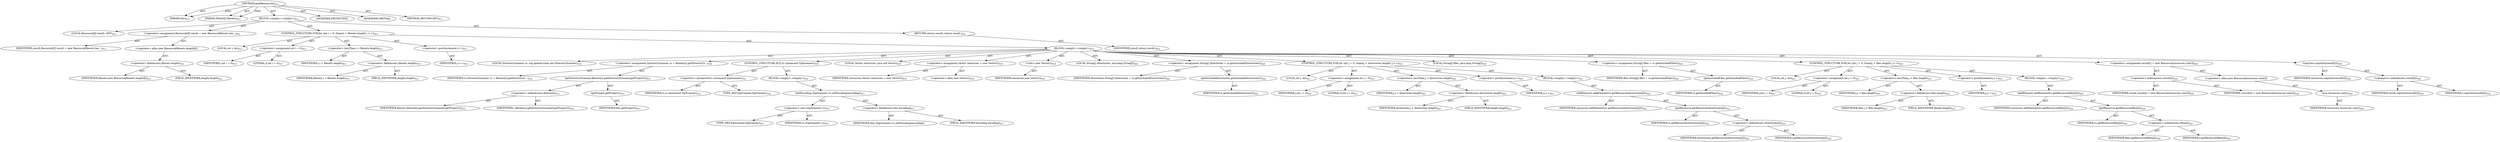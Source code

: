 digraph "grabResources" {  
"111669149725" [label = <(METHOD,grabResources)<SUB>911</SUB>> ]
"115964117002" [label = <(PARAM,this)<SUB>911</SUB>> ]
"115964117050" [label = <(PARAM,FileSet[] filesets)<SUB>911</SUB>> ]
"25769803917" [label = <(BLOCK,&lt;empty&gt;,&lt;empty&gt;)<SUB>911</SUB>> ]
"94489280590" [label = <(LOCAL,Resource[][] result: ANY)<SUB>912</SUB>> ]
"30064771780" [label = <(&lt;operator&gt;.assignment,Resource[][] result = new Resource[filesets.len...)<SUB>912</SUB>> ]
"68719477349" [label = <(IDENTIFIER,result,Resource[][] result = new Resource[filesets.len...)<SUB>912</SUB>> ]
"30064771781" [label = <(&lt;operator&gt;.alloc,new Resource[filesets.length][])> ]
"30064771782" [label = <(&lt;operator&gt;.fieldAccess,filesets.length)<SUB>912</SUB>> ]
"68719477350" [label = <(IDENTIFIER,filesets,new Resource[filesets.length][])<SUB>912</SUB>> ]
"55834574978" [label = <(FIELD_IDENTIFIER,length,length)<SUB>912</SUB>> ]
"47244640354" [label = <(CONTROL_STRUCTURE,FOR,for (int i = 0; Some(i &lt; filesets.length); i++))<SUB>913</SUB>> ]
"94489280591" [label = <(LOCAL,int i: int)<SUB>913</SUB>> ]
"30064771783" [label = <(&lt;operator&gt;.assignment,int i = 0)<SUB>913</SUB>> ]
"68719477351" [label = <(IDENTIFIER,i,int i = 0)<SUB>913</SUB>> ]
"90194313362" [label = <(LITERAL,0,int i = 0)<SUB>913</SUB>> ]
"30064771784" [label = <(&lt;operator&gt;.lessThan,i &lt; filesets.length)<SUB>913</SUB>> ]
"68719477352" [label = <(IDENTIFIER,i,i &lt; filesets.length)<SUB>913</SUB>> ]
"30064771785" [label = <(&lt;operator&gt;.fieldAccess,filesets.length)<SUB>913</SUB>> ]
"68719477353" [label = <(IDENTIFIER,filesets,i &lt; filesets.length)<SUB>913</SUB>> ]
"55834574979" [label = <(FIELD_IDENTIFIER,length,length)<SUB>913</SUB>> ]
"30064771786" [label = <(&lt;operator&gt;.postIncrement,i++)<SUB>913</SUB>> ]
"68719477354" [label = <(IDENTIFIER,i,i++)<SUB>913</SUB>> ]
"25769803918" [label = <(BLOCK,&lt;empty&gt;,&lt;empty&gt;)<SUB>913</SUB>> ]
"94489280592" [label = <(LOCAL,DirectoryScanner rs: org.apache.tools.ant.DirectoryScanner)<SUB>914</SUB>> ]
"30064771787" [label = <(&lt;operator&gt;.assignment,DirectoryScanner rs = filesets[i].getDirectoryS...)<SUB>914</SUB>> ]
"68719477355" [label = <(IDENTIFIER,rs,DirectoryScanner rs = filesets[i].getDirectoryS...)<SUB>914</SUB>> ]
"30064771788" [label = <(getDirectoryScanner,filesets[i].getDirectoryScanner(getProject()))<SUB>915</SUB>> ]
"30064771789" [label = <(&lt;operator&gt;.indexAccess,filesets[i])<SUB>915</SUB>> ]
"68719477356" [label = <(IDENTIFIER,filesets,filesets[i].getDirectoryScanner(getProject()))<SUB>915</SUB>> ]
"68719477357" [label = <(IDENTIFIER,i,filesets[i].getDirectoryScanner(getProject()))<SUB>915</SUB>> ]
"30064771790" [label = <(getProject,getProject())<SUB>915</SUB>> ]
"68719476795" [label = <(IDENTIFIER,this,getProject())<SUB>915</SUB>> ]
"47244640355" [label = <(CONTROL_STRUCTURE,IF,if (rs instanceof ZipScanner))<SUB>916</SUB>> ]
"30064771791" [label = <(&lt;operator&gt;.instanceOf,rs instanceof ZipScanner)<SUB>916</SUB>> ]
"68719477358" [label = <(IDENTIFIER,rs,rs instanceof ZipScanner)<SUB>916</SUB>> ]
"180388626449" [label = <(TYPE_REF,ZipScanner,ZipScanner)<SUB>916</SUB>> ]
"25769803919" [label = <(BLOCK,&lt;empty&gt;,&lt;empty&gt;)<SUB>916</SUB>> ]
"30064771792" [label = <(setEncoding,(ZipScanner) rs.setEncoding(encoding))<SUB>917</SUB>> ]
"30064771793" [label = <(&lt;operator&gt;.cast,(ZipScanner) rs)<SUB>917</SUB>> ]
"180388626450" [label = <(TYPE_REF,ZipScanner,ZipScanner)<SUB>917</SUB>> ]
"68719477359" [label = <(IDENTIFIER,rs,(ZipScanner) rs)<SUB>917</SUB>> ]
"30064771794" [label = <(&lt;operator&gt;.fieldAccess,this.encoding)<SUB>917</SUB>> ]
"68719477360" [label = <(IDENTIFIER,this,(ZipScanner) rs.setEncoding(encoding))> ]
"55834574980" [label = <(FIELD_IDENTIFIER,encoding,encoding)<SUB>917</SUB>> ]
"94489280593" [label = <(LOCAL,Vector resources: java.util.Vector)<SUB>919</SUB>> ]
"30064771795" [label = <(&lt;operator&gt;.assignment,Vector resources = new Vector())<SUB>919</SUB>> ]
"68719477361" [label = <(IDENTIFIER,resources,Vector resources = new Vector())<SUB>919</SUB>> ]
"30064771796" [label = <(&lt;operator&gt;.alloc,new Vector())<SUB>919</SUB>> ]
"30064771797" [label = <(&lt;init&gt;,new Vector())<SUB>919</SUB>> ]
"68719477362" [label = <(IDENTIFIER,resources,new Vector())<SUB>919</SUB>> ]
"94489280594" [label = <(LOCAL,String[] directories: java.lang.String[])<SUB>920</SUB>> ]
"30064771798" [label = <(&lt;operator&gt;.assignment,String[] directories = rs.getIncludedDirectories())<SUB>920</SUB>> ]
"68719477363" [label = <(IDENTIFIER,directories,String[] directories = rs.getIncludedDirectories())<SUB>920</SUB>> ]
"30064771799" [label = <(getIncludedDirectories,getIncludedDirectories())<SUB>920</SUB>> ]
"68719477364" [label = <(IDENTIFIER,rs,getIncludedDirectories())<SUB>920</SUB>> ]
"47244640356" [label = <(CONTROL_STRUCTURE,FOR,for (int j = 0; Some(j &lt; directories.length); j++))<SUB>921</SUB>> ]
"94489280595" [label = <(LOCAL,int j: int)<SUB>921</SUB>> ]
"30064771800" [label = <(&lt;operator&gt;.assignment,int j = 0)<SUB>921</SUB>> ]
"68719477365" [label = <(IDENTIFIER,j,int j = 0)<SUB>921</SUB>> ]
"90194313363" [label = <(LITERAL,0,int j = 0)<SUB>921</SUB>> ]
"30064771801" [label = <(&lt;operator&gt;.lessThan,j &lt; directories.length)<SUB>921</SUB>> ]
"68719477366" [label = <(IDENTIFIER,j,j &lt; directories.length)<SUB>921</SUB>> ]
"30064771802" [label = <(&lt;operator&gt;.fieldAccess,directories.length)<SUB>921</SUB>> ]
"68719477367" [label = <(IDENTIFIER,directories,j &lt; directories.length)<SUB>921</SUB>> ]
"55834574981" [label = <(FIELD_IDENTIFIER,length,length)<SUB>921</SUB>> ]
"30064771803" [label = <(&lt;operator&gt;.postIncrement,j++)<SUB>921</SUB>> ]
"68719477368" [label = <(IDENTIFIER,j,j++)<SUB>921</SUB>> ]
"25769803920" [label = <(BLOCK,&lt;empty&gt;,&lt;empty&gt;)<SUB>921</SUB>> ]
"30064771804" [label = <(addElement,addElement(rs.getResource(directories[j])))<SUB>922</SUB>> ]
"68719477369" [label = <(IDENTIFIER,resources,addElement(rs.getResource(directories[j])))<SUB>922</SUB>> ]
"30064771805" [label = <(getResource,getResource(directories[j]))<SUB>922</SUB>> ]
"68719477370" [label = <(IDENTIFIER,rs,getResource(directories[j]))<SUB>922</SUB>> ]
"30064771806" [label = <(&lt;operator&gt;.indexAccess,directories[j])<SUB>922</SUB>> ]
"68719477371" [label = <(IDENTIFIER,directories,getResource(directories[j]))<SUB>922</SUB>> ]
"68719477372" [label = <(IDENTIFIER,j,getResource(directories[j]))<SUB>922</SUB>> ]
"94489280596" [label = <(LOCAL,String[] files: java.lang.String[])<SUB>924</SUB>> ]
"30064771807" [label = <(&lt;operator&gt;.assignment,String[] files = rs.getIncludedFiles())<SUB>924</SUB>> ]
"68719477373" [label = <(IDENTIFIER,files,String[] files = rs.getIncludedFiles())<SUB>924</SUB>> ]
"30064771808" [label = <(getIncludedFiles,getIncludedFiles())<SUB>924</SUB>> ]
"68719477374" [label = <(IDENTIFIER,rs,getIncludedFiles())<SUB>924</SUB>> ]
"47244640357" [label = <(CONTROL_STRUCTURE,FOR,for (int j = 0; Some(j &lt; files.length); j++))<SUB>925</SUB>> ]
"94489280597" [label = <(LOCAL,int j: int)<SUB>925</SUB>> ]
"30064771809" [label = <(&lt;operator&gt;.assignment,int j = 0)<SUB>925</SUB>> ]
"68719477375" [label = <(IDENTIFIER,j,int j = 0)<SUB>925</SUB>> ]
"90194313364" [label = <(LITERAL,0,int j = 0)<SUB>925</SUB>> ]
"30064771810" [label = <(&lt;operator&gt;.lessThan,j &lt; files.length)<SUB>925</SUB>> ]
"68719477376" [label = <(IDENTIFIER,j,j &lt; files.length)<SUB>925</SUB>> ]
"30064771811" [label = <(&lt;operator&gt;.fieldAccess,files.length)<SUB>925</SUB>> ]
"68719477377" [label = <(IDENTIFIER,files,j &lt; files.length)<SUB>925</SUB>> ]
"55834574982" [label = <(FIELD_IDENTIFIER,length,length)<SUB>925</SUB>> ]
"30064771812" [label = <(&lt;operator&gt;.postIncrement,j++)<SUB>925</SUB>> ]
"68719477378" [label = <(IDENTIFIER,j,j++)<SUB>925</SUB>> ]
"25769803921" [label = <(BLOCK,&lt;empty&gt;,&lt;empty&gt;)<SUB>925</SUB>> ]
"30064771813" [label = <(addElement,addElement(rs.getResource(files[j])))<SUB>926</SUB>> ]
"68719477379" [label = <(IDENTIFIER,resources,addElement(rs.getResource(files[j])))<SUB>926</SUB>> ]
"30064771814" [label = <(getResource,getResource(files[j]))<SUB>926</SUB>> ]
"68719477380" [label = <(IDENTIFIER,rs,getResource(files[j]))<SUB>926</SUB>> ]
"30064771815" [label = <(&lt;operator&gt;.indexAccess,files[j])<SUB>926</SUB>> ]
"68719477381" [label = <(IDENTIFIER,files,getResource(files[j]))<SUB>926</SUB>> ]
"68719477382" [label = <(IDENTIFIER,j,getResource(files[j]))<SUB>926</SUB>> ]
"30064771816" [label = <(&lt;operator&gt;.assignment,result[i] = new Resource[resources.size()])<SUB>929</SUB>> ]
"30064771817" [label = <(&lt;operator&gt;.indexAccess,result[i])<SUB>929</SUB>> ]
"68719477383" [label = <(IDENTIFIER,result,result[i] = new Resource[resources.size()])<SUB>929</SUB>> ]
"68719477384" [label = <(IDENTIFIER,i,result[i] = new Resource[resources.size()])<SUB>929</SUB>> ]
"30064771818" [label = <(&lt;operator&gt;.alloc,new Resource[resources.size()])> ]
"30064771819" [label = <(size,resources.size())<SUB>929</SUB>> ]
"68719477385" [label = <(IDENTIFIER,resources,resources.size())<SUB>929</SUB>> ]
"30064771820" [label = <(copyInto,copyInto(result[i]))<SUB>930</SUB>> ]
"68719477386" [label = <(IDENTIFIER,resources,copyInto(result[i]))<SUB>930</SUB>> ]
"30064771821" [label = <(&lt;operator&gt;.indexAccess,result[i])<SUB>930</SUB>> ]
"68719477387" [label = <(IDENTIFIER,result,copyInto(result[i]))<SUB>930</SUB>> ]
"68719477388" [label = <(IDENTIFIER,i,copyInto(result[i]))<SUB>930</SUB>> ]
"146028888079" [label = <(RETURN,return result;,return result;)<SUB>932</SUB>> ]
"68719477389" [label = <(IDENTIFIER,result,return result;)<SUB>932</SUB>> ]
"133143986260" [label = <(MODIFIER,PROTECTED)> ]
"133143986261" [label = <(MODIFIER,VIRTUAL)> ]
"128849018909" [label = <(METHOD_RETURN,ANY)<SUB>911</SUB>> ]
  "111669149725" -> "115964117002"  [ label = "AST: "] 
  "111669149725" -> "115964117050"  [ label = "AST: "] 
  "111669149725" -> "25769803917"  [ label = "AST: "] 
  "111669149725" -> "133143986260"  [ label = "AST: "] 
  "111669149725" -> "133143986261"  [ label = "AST: "] 
  "111669149725" -> "128849018909"  [ label = "AST: "] 
  "25769803917" -> "94489280590"  [ label = "AST: "] 
  "25769803917" -> "30064771780"  [ label = "AST: "] 
  "25769803917" -> "47244640354"  [ label = "AST: "] 
  "25769803917" -> "146028888079"  [ label = "AST: "] 
  "30064771780" -> "68719477349"  [ label = "AST: "] 
  "30064771780" -> "30064771781"  [ label = "AST: "] 
  "30064771781" -> "30064771782"  [ label = "AST: "] 
  "30064771782" -> "68719477350"  [ label = "AST: "] 
  "30064771782" -> "55834574978"  [ label = "AST: "] 
  "47244640354" -> "94489280591"  [ label = "AST: "] 
  "47244640354" -> "30064771783"  [ label = "AST: "] 
  "47244640354" -> "30064771784"  [ label = "AST: "] 
  "47244640354" -> "30064771786"  [ label = "AST: "] 
  "47244640354" -> "25769803918"  [ label = "AST: "] 
  "30064771783" -> "68719477351"  [ label = "AST: "] 
  "30064771783" -> "90194313362"  [ label = "AST: "] 
  "30064771784" -> "68719477352"  [ label = "AST: "] 
  "30064771784" -> "30064771785"  [ label = "AST: "] 
  "30064771785" -> "68719477353"  [ label = "AST: "] 
  "30064771785" -> "55834574979"  [ label = "AST: "] 
  "30064771786" -> "68719477354"  [ label = "AST: "] 
  "25769803918" -> "94489280592"  [ label = "AST: "] 
  "25769803918" -> "30064771787"  [ label = "AST: "] 
  "25769803918" -> "47244640355"  [ label = "AST: "] 
  "25769803918" -> "94489280593"  [ label = "AST: "] 
  "25769803918" -> "30064771795"  [ label = "AST: "] 
  "25769803918" -> "30064771797"  [ label = "AST: "] 
  "25769803918" -> "94489280594"  [ label = "AST: "] 
  "25769803918" -> "30064771798"  [ label = "AST: "] 
  "25769803918" -> "47244640356"  [ label = "AST: "] 
  "25769803918" -> "94489280596"  [ label = "AST: "] 
  "25769803918" -> "30064771807"  [ label = "AST: "] 
  "25769803918" -> "47244640357"  [ label = "AST: "] 
  "25769803918" -> "30064771816"  [ label = "AST: "] 
  "25769803918" -> "30064771820"  [ label = "AST: "] 
  "30064771787" -> "68719477355"  [ label = "AST: "] 
  "30064771787" -> "30064771788"  [ label = "AST: "] 
  "30064771788" -> "30064771789"  [ label = "AST: "] 
  "30064771788" -> "30064771790"  [ label = "AST: "] 
  "30064771789" -> "68719477356"  [ label = "AST: "] 
  "30064771789" -> "68719477357"  [ label = "AST: "] 
  "30064771790" -> "68719476795"  [ label = "AST: "] 
  "47244640355" -> "30064771791"  [ label = "AST: "] 
  "47244640355" -> "25769803919"  [ label = "AST: "] 
  "30064771791" -> "68719477358"  [ label = "AST: "] 
  "30064771791" -> "180388626449"  [ label = "AST: "] 
  "25769803919" -> "30064771792"  [ label = "AST: "] 
  "30064771792" -> "30064771793"  [ label = "AST: "] 
  "30064771792" -> "30064771794"  [ label = "AST: "] 
  "30064771793" -> "180388626450"  [ label = "AST: "] 
  "30064771793" -> "68719477359"  [ label = "AST: "] 
  "30064771794" -> "68719477360"  [ label = "AST: "] 
  "30064771794" -> "55834574980"  [ label = "AST: "] 
  "30064771795" -> "68719477361"  [ label = "AST: "] 
  "30064771795" -> "30064771796"  [ label = "AST: "] 
  "30064771797" -> "68719477362"  [ label = "AST: "] 
  "30064771798" -> "68719477363"  [ label = "AST: "] 
  "30064771798" -> "30064771799"  [ label = "AST: "] 
  "30064771799" -> "68719477364"  [ label = "AST: "] 
  "47244640356" -> "94489280595"  [ label = "AST: "] 
  "47244640356" -> "30064771800"  [ label = "AST: "] 
  "47244640356" -> "30064771801"  [ label = "AST: "] 
  "47244640356" -> "30064771803"  [ label = "AST: "] 
  "47244640356" -> "25769803920"  [ label = "AST: "] 
  "30064771800" -> "68719477365"  [ label = "AST: "] 
  "30064771800" -> "90194313363"  [ label = "AST: "] 
  "30064771801" -> "68719477366"  [ label = "AST: "] 
  "30064771801" -> "30064771802"  [ label = "AST: "] 
  "30064771802" -> "68719477367"  [ label = "AST: "] 
  "30064771802" -> "55834574981"  [ label = "AST: "] 
  "30064771803" -> "68719477368"  [ label = "AST: "] 
  "25769803920" -> "30064771804"  [ label = "AST: "] 
  "30064771804" -> "68719477369"  [ label = "AST: "] 
  "30064771804" -> "30064771805"  [ label = "AST: "] 
  "30064771805" -> "68719477370"  [ label = "AST: "] 
  "30064771805" -> "30064771806"  [ label = "AST: "] 
  "30064771806" -> "68719477371"  [ label = "AST: "] 
  "30064771806" -> "68719477372"  [ label = "AST: "] 
  "30064771807" -> "68719477373"  [ label = "AST: "] 
  "30064771807" -> "30064771808"  [ label = "AST: "] 
  "30064771808" -> "68719477374"  [ label = "AST: "] 
  "47244640357" -> "94489280597"  [ label = "AST: "] 
  "47244640357" -> "30064771809"  [ label = "AST: "] 
  "47244640357" -> "30064771810"  [ label = "AST: "] 
  "47244640357" -> "30064771812"  [ label = "AST: "] 
  "47244640357" -> "25769803921"  [ label = "AST: "] 
  "30064771809" -> "68719477375"  [ label = "AST: "] 
  "30064771809" -> "90194313364"  [ label = "AST: "] 
  "30064771810" -> "68719477376"  [ label = "AST: "] 
  "30064771810" -> "30064771811"  [ label = "AST: "] 
  "30064771811" -> "68719477377"  [ label = "AST: "] 
  "30064771811" -> "55834574982"  [ label = "AST: "] 
  "30064771812" -> "68719477378"  [ label = "AST: "] 
  "25769803921" -> "30064771813"  [ label = "AST: "] 
  "30064771813" -> "68719477379"  [ label = "AST: "] 
  "30064771813" -> "30064771814"  [ label = "AST: "] 
  "30064771814" -> "68719477380"  [ label = "AST: "] 
  "30064771814" -> "30064771815"  [ label = "AST: "] 
  "30064771815" -> "68719477381"  [ label = "AST: "] 
  "30064771815" -> "68719477382"  [ label = "AST: "] 
  "30064771816" -> "30064771817"  [ label = "AST: "] 
  "30064771816" -> "30064771818"  [ label = "AST: "] 
  "30064771817" -> "68719477383"  [ label = "AST: "] 
  "30064771817" -> "68719477384"  [ label = "AST: "] 
  "30064771818" -> "30064771819"  [ label = "AST: "] 
  "30064771819" -> "68719477385"  [ label = "AST: "] 
  "30064771820" -> "68719477386"  [ label = "AST: "] 
  "30064771820" -> "30064771821"  [ label = "AST: "] 
  "30064771821" -> "68719477387"  [ label = "AST: "] 
  "30064771821" -> "68719477388"  [ label = "AST: "] 
  "146028888079" -> "68719477389"  [ label = "AST: "] 
  "111669149725" -> "115964117002"  [ label = "DDG: "] 
  "111669149725" -> "115964117050"  [ label = "DDG: "] 
}
